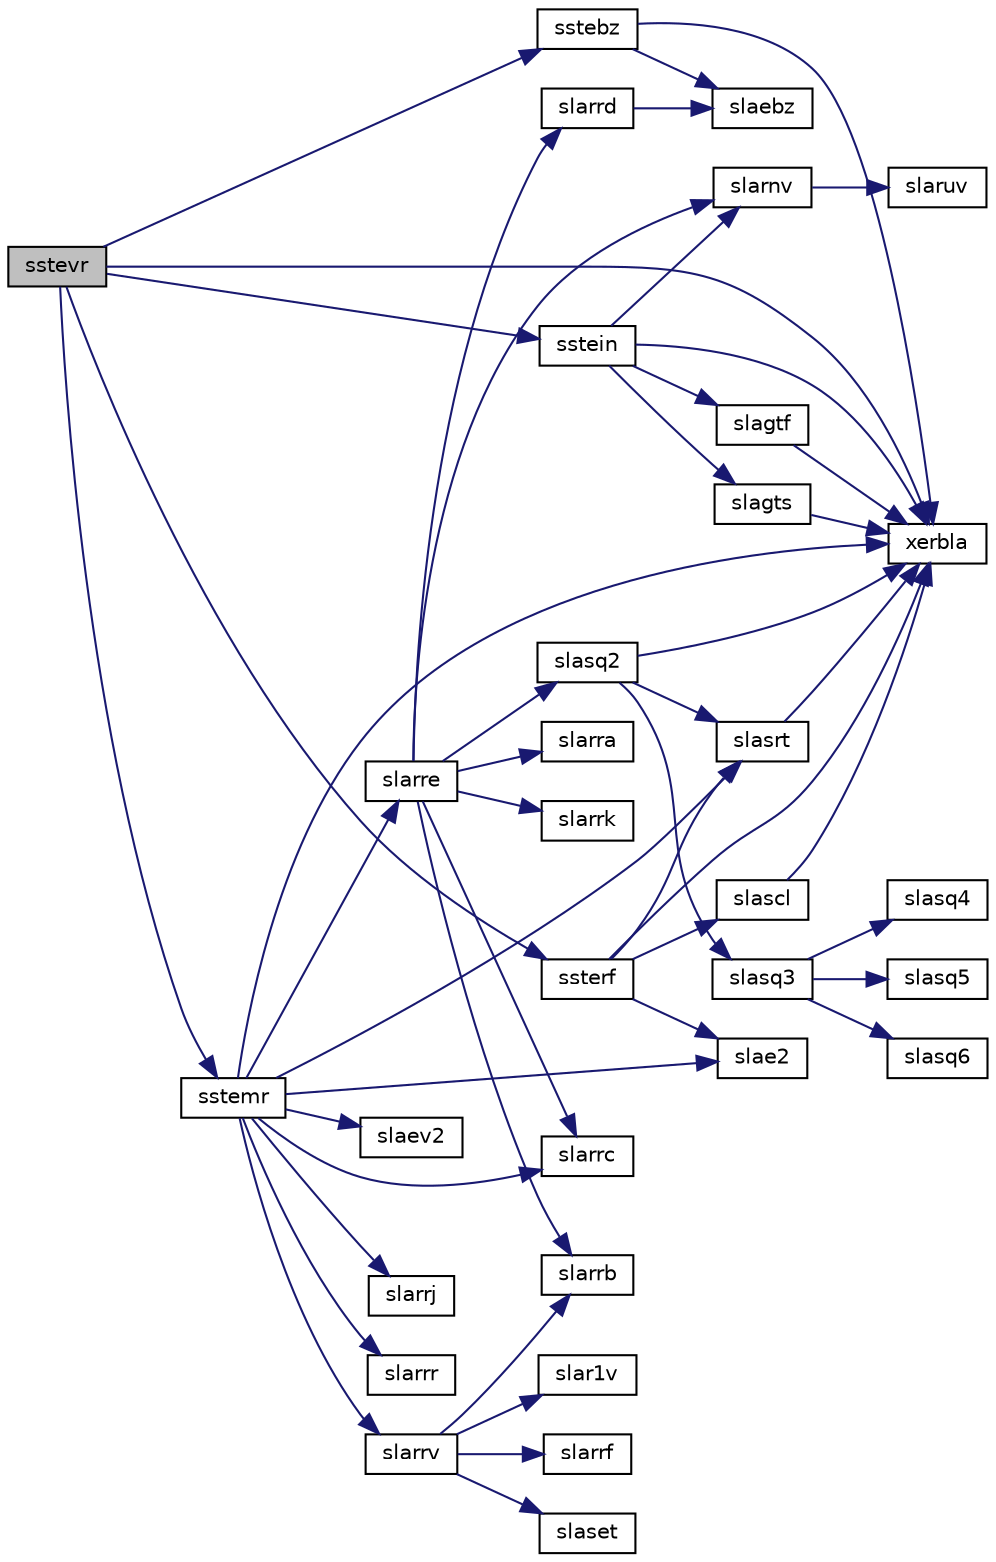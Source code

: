digraph "sstevr"
{
 // LATEX_PDF_SIZE
  edge [fontname="Helvetica",fontsize="10",labelfontname="Helvetica",labelfontsize="10"];
  node [fontname="Helvetica",fontsize="10",shape=record];
  rankdir="LR";
  Node1 [label="sstevr",height=0.2,width=0.4,color="black", fillcolor="grey75", style="filled", fontcolor="black",tooltip="SSTEVR computes the eigenvalues and, optionally, the left and/or right eigenvectors for OTHER matrice..."];
  Node1 -> Node2 [color="midnightblue",fontsize="10",style="solid",fontname="Helvetica"];
  Node2 [label="sstebz",height=0.2,width=0.4,color="black", fillcolor="white", style="filled",URL="$sstebz_8f.html#a931f74959abb55088a26c358deb5246d",tooltip="SSTEBZ"];
  Node2 -> Node3 [color="midnightblue",fontsize="10",style="solid",fontname="Helvetica"];
  Node3 [label="slaebz",height=0.2,width=0.4,color="black", fillcolor="white", style="filled",URL="$slaebz_8f.html#a4f5045e3ec268a759d36fec562d6e481",tooltip="SLAEBZ computes the number of eigenvalues of a real symmetric tridiagonal matrix which are less than ..."];
  Node2 -> Node4 [color="midnightblue",fontsize="10",style="solid",fontname="Helvetica"];
  Node4 [label="xerbla",height=0.2,width=0.4,color="black", fillcolor="white", style="filled",URL="$xerbla_8f.html#a377ee61015baf8dea7770b3a404b1c07",tooltip="XERBLA"];
  Node1 -> Node5 [color="midnightblue",fontsize="10",style="solid",fontname="Helvetica"];
  Node5 [label="sstein",height=0.2,width=0.4,color="black", fillcolor="white", style="filled",URL="$sstein_8f.html#a7bbe58d69ce21e8fac0eb2a727f13bd1",tooltip="SSTEIN"];
  Node5 -> Node6 [color="midnightblue",fontsize="10",style="solid",fontname="Helvetica"];
  Node6 [label="slagtf",height=0.2,width=0.4,color="black", fillcolor="white", style="filled",URL="$slagtf_8f.html#a0657d4d51d823f7f9b5b900524b497b0",tooltip="SLAGTF computes an LU factorization of a matrix T-λI, where T is a general tridiagonal matrix,..."];
  Node6 -> Node4 [color="midnightblue",fontsize="10",style="solid",fontname="Helvetica"];
  Node5 -> Node7 [color="midnightblue",fontsize="10",style="solid",fontname="Helvetica"];
  Node7 [label="slagts",height=0.2,width=0.4,color="black", fillcolor="white", style="filled",URL="$slagts_8f.html#ae4b431608960457e61e885f3a2e2b18e",tooltip="SLAGTS solves the system of equations (T-λI)x = y or (T-λI)^Tx = y, where T is a general tridiagonal ..."];
  Node7 -> Node4 [color="midnightblue",fontsize="10",style="solid",fontname="Helvetica"];
  Node5 -> Node8 [color="midnightblue",fontsize="10",style="solid",fontname="Helvetica"];
  Node8 [label="slarnv",height=0.2,width=0.4,color="black", fillcolor="white", style="filled",URL="$slarnv_8f.html#a379b09e3d4e7635db614d3b3973db5e7",tooltip="SLARNV returns a vector of random numbers from a uniform or normal distribution."];
  Node8 -> Node9 [color="midnightblue",fontsize="10",style="solid",fontname="Helvetica"];
  Node9 [label="slaruv",height=0.2,width=0.4,color="black", fillcolor="white", style="filled",URL="$slaruv_8f.html#a5ca61f3556928fc2698683460395d96c",tooltip="SLARUV returns a vector of n random real numbers from a uniform distribution."];
  Node5 -> Node4 [color="midnightblue",fontsize="10",style="solid",fontname="Helvetica"];
  Node1 -> Node10 [color="midnightblue",fontsize="10",style="solid",fontname="Helvetica"];
  Node10 [label="sstemr",height=0.2,width=0.4,color="black", fillcolor="white", style="filled",URL="$sstemr_8f.html#a6f79c320fcafc13559dd954f648858e7",tooltip="SSTEMR"];
  Node10 -> Node11 [color="midnightblue",fontsize="10",style="solid",fontname="Helvetica"];
  Node11 [label="slae2",height=0.2,width=0.4,color="black", fillcolor="white", style="filled",URL="$slae2_8f.html#aec32dea47a14590934b8970b078b58fd",tooltip="SLAE2 computes the eigenvalues of a 2-by-2 symmetric matrix."];
  Node10 -> Node12 [color="midnightblue",fontsize="10",style="solid",fontname="Helvetica"];
  Node12 [label="slaev2",height=0.2,width=0.4,color="black", fillcolor="white", style="filled",URL="$slaev2_8f.html#af79f0bb1a07a9d96b827eba946ec79fa",tooltip="SLAEV2 computes the eigenvalues and eigenvectors of a 2-by-2 symmetric/Hermitian matrix."];
  Node10 -> Node13 [color="midnightblue",fontsize="10",style="solid",fontname="Helvetica"];
  Node13 [label="slarrc",height=0.2,width=0.4,color="black", fillcolor="white", style="filled",URL="$slarrc_8f.html#a3895a010b624d4185e3c0c60b3cf1196",tooltip="SLARRC computes the number of eigenvalues of the symmetric tridiagonal matrix."];
  Node10 -> Node14 [color="midnightblue",fontsize="10",style="solid",fontname="Helvetica"];
  Node14 [label="slarre",height=0.2,width=0.4,color="black", fillcolor="white", style="filled",URL="$slarre_8f.html#a4a2b9dcf8e9c8f368fb6d39506781f46",tooltip="SLARRE given the tridiagonal matrix T, sets small off-diagonal elements to zero and for each unreduce..."];
  Node14 -> Node8 [color="midnightblue",fontsize="10",style="solid",fontname="Helvetica"];
  Node14 -> Node15 [color="midnightblue",fontsize="10",style="solid",fontname="Helvetica"];
  Node15 [label="slarra",height=0.2,width=0.4,color="black", fillcolor="white", style="filled",URL="$slarra_8f.html#a4f440e7139c504926241c9f7f71332d2",tooltip="SLARRA computes the splitting points with the specified threshold."];
  Node14 -> Node16 [color="midnightblue",fontsize="10",style="solid",fontname="Helvetica"];
  Node16 [label="slarrb",height=0.2,width=0.4,color="black", fillcolor="white", style="filled",URL="$slarrb_8f.html#ad29562cff63b75a1f3f40e7f83aea2b7",tooltip="SLARRB provides limited bisection to locate eigenvalues for more accuracy."];
  Node14 -> Node13 [color="midnightblue",fontsize="10",style="solid",fontname="Helvetica"];
  Node14 -> Node17 [color="midnightblue",fontsize="10",style="solid",fontname="Helvetica"];
  Node17 [label="slarrd",height=0.2,width=0.4,color="black", fillcolor="white", style="filled",URL="$slarrd_8f.html#a137b773fc78098f8177b09e7d6dc3c91",tooltip="SLARRD computes the eigenvalues of a symmetric tridiagonal matrix to suitable accuracy."];
  Node17 -> Node3 [color="midnightblue",fontsize="10",style="solid",fontname="Helvetica"];
  Node14 -> Node18 [color="midnightblue",fontsize="10",style="solid",fontname="Helvetica"];
  Node18 [label="slarrk",height=0.2,width=0.4,color="black", fillcolor="white", style="filled",URL="$slarrk_8f.html#ac34836aa49da0ba1ef397af5a5590e22",tooltip="SLARRK computes one eigenvalue of a symmetric tridiagonal matrix T to suitable accuracy."];
  Node14 -> Node19 [color="midnightblue",fontsize="10",style="solid",fontname="Helvetica"];
  Node19 [label="slasq2",height=0.2,width=0.4,color="black", fillcolor="white", style="filled",URL="$slasq2_8f.html#a1bc0bdbf2a3d3d0de17d2f705c5df756",tooltip="SLASQ2 computes all the eigenvalues of the symmetric positive definite tridiagonal matrix associated ..."];
  Node19 -> Node20 [color="midnightblue",fontsize="10",style="solid",fontname="Helvetica"];
  Node20 [label="slasq3",height=0.2,width=0.4,color="black", fillcolor="white", style="filled",URL="$slasq3_8f.html#a1a6666b6578bef593095307a83d0e943",tooltip="SLASQ3 checks for deflation, computes a shift and calls dqds. Used by sbdsqr."];
  Node20 -> Node21 [color="midnightblue",fontsize="10",style="solid",fontname="Helvetica"];
  Node21 [label="slasq4",height=0.2,width=0.4,color="black", fillcolor="white", style="filled",URL="$slasq4_8f.html#a41519cdfaf4d34b78d282be8797ad5c0",tooltip="SLASQ4 computes an approximation to the smallest eigenvalue using values of d from the previous trans..."];
  Node20 -> Node22 [color="midnightblue",fontsize="10",style="solid",fontname="Helvetica"];
  Node22 [label="slasq5",height=0.2,width=0.4,color="black", fillcolor="white", style="filled",URL="$slasq5_8f.html#a6e311e45ee4f985837a13ceca43c864b",tooltip="SLASQ5 computes one dqds transform in ping-pong form. Used by sbdsqr and sstegr."];
  Node20 -> Node23 [color="midnightblue",fontsize="10",style="solid",fontname="Helvetica"];
  Node23 [label="slasq6",height=0.2,width=0.4,color="black", fillcolor="white", style="filled",URL="$slasq6_8f.html#a847ecd4284d546b78ff81b4f89603ad6",tooltip="SLASQ6 computes one dqd transform in ping-pong form. Used by sbdsqr and sstegr."];
  Node19 -> Node24 [color="midnightblue",fontsize="10",style="solid",fontname="Helvetica"];
  Node24 [label="slasrt",height=0.2,width=0.4,color="black", fillcolor="white", style="filled",URL="$slasrt_8f.html#a66e14f999e0c96b0d974849882160a07",tooltip="SLASRT sorts numbers in increasing or decreasing order."];
  Node24 -> Node4 [color="midnightblue",fontsize="10",style="solid",fontname="Helvetica"];
  Node19 -> Node4 [color="midnightblue",fontsize="10",style="solid",fontname="Helvetica"];
  Node10 -> Node25 [color="midnightblue",fontsize="10",style="solid",fontname="Helvetica"];
  Node25 [label="slarrj",height=0.2,width=0.4,color="black", fillcolor="white", style="filled",URL="$slarrj_8f.html#a86d0ea9b6f2d76876a8f0c0e1a12868c",tooltip="SLARRJ performs refinement of the initial estimates of the eigenvalues of the matrix T."];
  Node10 -> Node26 [color="midnightblue",fontsize="10",style="solid",fontname="Helvetica"];
  Node26 [label="slarrr",height=0.2,width=0.4,color="black", fillcolor="white", style="filled",URL="$slarrr_8f.html#a37c1c1075019c75d8975e952a09516d5",tooltip="SLARRR performs tests to decide whether the symmetric tridiagonal matrix T warrants expensive computa..."];
  Node10 -> Node27 [color="midnightblue",fontsize="10",style="solid",fontname="Helvetica"];
  Node27 [label="slarrv",height=0.2,width=0.4,color="black", fillcolor="white", style="filled",URL="$slarrv_8f.html#af914549478e70da2caeb2612a265650f",tooltip="SLARRV computes the eigenvectors of the tridiagonal matrix T = L D LT given L, D and the eigenvalues ..."];
  Node27 -> Node28 [color="midnightblue",fontsize="10",style="solid",fontname="Helvetica"];
  Node28 [label="slar1v",height=0.2,width=0.4,color="black", fillcolor="white", style="filled",URL="$slar1v_8f.html#a39db5d580ea21e47dc9a5defd797793e",tooltip="SLAR1V computes the (scaled) r-th column of the inverse of the submatrix in rows b1 through bn of the..."];
  Node27 -> Node16 [color="midnightblue",fontsize="10",style="solid",fontname="Helvetica"];
  Node27 -> Node29 [color="midnightblue",fontsize="10",style="solid",fontname="Helvetica"];
  Node29 [label="slarrf",height=0.2,width=0.4,color="black", fillcolor="white", style="filled",URL="$slarrf_8f.html#aaf557670fb7f0616fb74b6af8cae353b",tooltip="SLARRF finds a new relatively robust representation such that at least one of the eigenvalues is rela..."];
  Node27 -> Node30 [color="midnightblue",fontsize="10",style="solid",fontname="Helvetica"];
  Node30 [label="slaset",height=0.2,width=0.4,color="black", fillcolor="white", style="filled",URL="$slaset_8f.html#a6174184453f17ad7cc3488044325d5ac",tooltip="SLASET initializes the off-diagonal elements and the diagonal elements of a matrix to given values."];
  Node10 -> Node24 [color="midnightblue",fontsize="10",style="solid",fontname="Helvetica"];
  Node10 -> Node4 [color="midnightblue",fontsize="10",style="solid",fontname="Helvetica"];
  Node1 -> Node31 [color="midnightblue",fontsize="10",style="solid",fontname="Helvetica"];
  Node31 [label="ssterf",height=0.2,width=0.4,color="black", fillcolor="white", style="filled",URL="$ssterf_8f.html#a6f005e62dd179b39d847eadbb62dbead",tooltip="SSTERF"];
  Node31 -> Node11 [color="midnightblue",fontsize="10",style="solid",fontname="Helvetica"];
  Node31 -> Node32 [color="midnightblue",fontsize="10",style="solid",fontname="Helvetica"];
  Node32 [label="slascl",height=0.2,width=0.4,color="black", fillcolor="white", style="filled",URL="$slascl_8f.html#a11e6ce67ce97ca5b0a3a7bc5645a09d9",tooltip="SLASCL multiplies a general rectangular matrix by a real scalar defined as cto/cfrom."];
  Node32 -> Node4 [color="midnightblue",fontsize="10",style="solid",fontname="Helvetica"];
  Node31 -> Node24 [color="midnightblue",fontsize="10",style="solid",fontname="Helvetica"];
  Node31 -> Node4 [color="midnightblue",fontsize="10",style="solid",fontname="Helvetica"];
  Node1 -> Node4 [color="midnightblue",fontsize="10",style="solid",fontname="Helvetica"];
}
